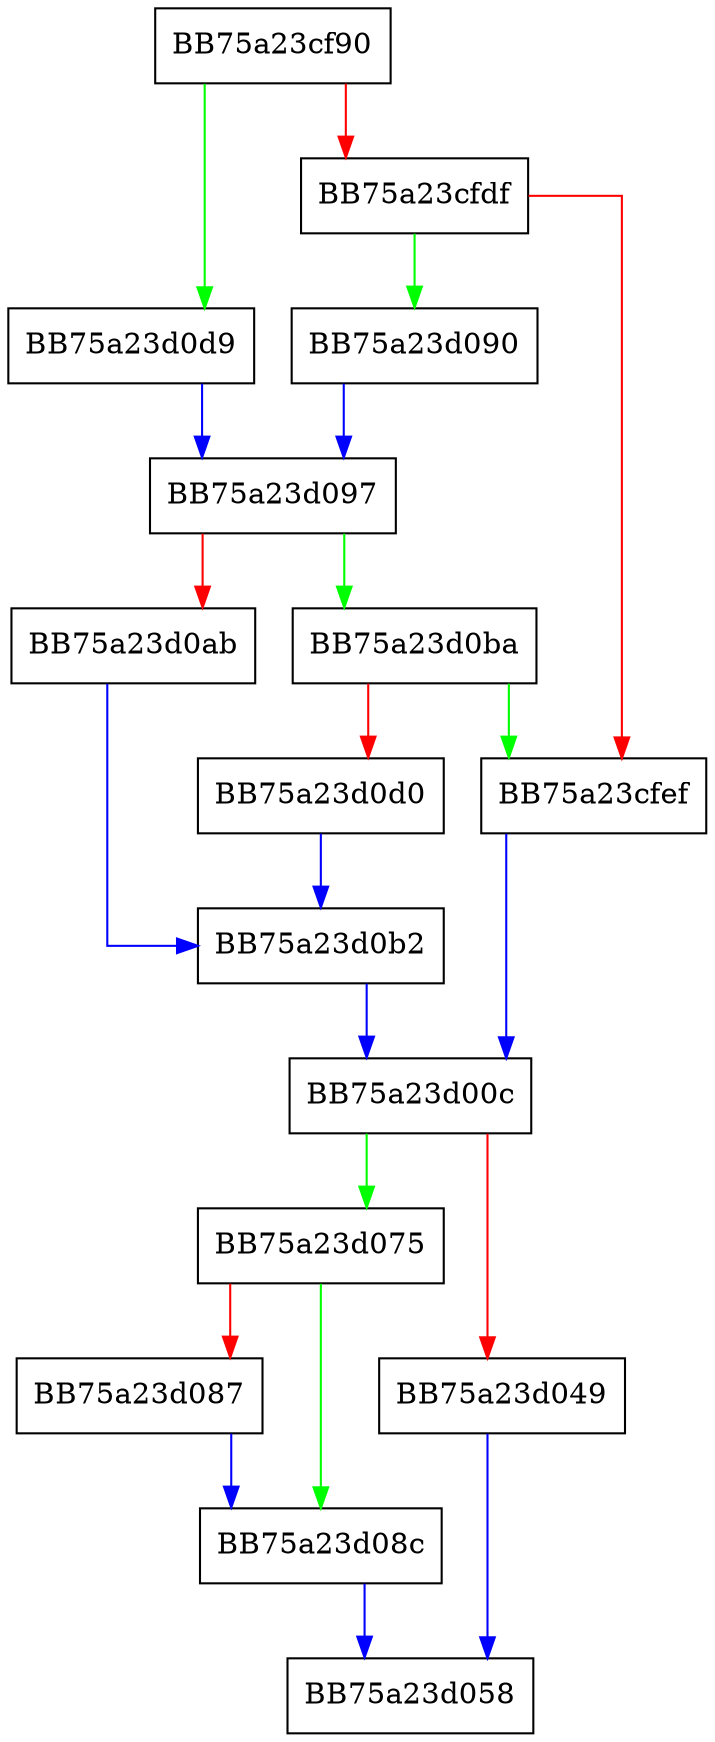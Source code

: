 digraph alu_ExGx {
  node [shape="box"];
  graph [splines=ortho];
  BB75a23cf90 -> BB75a23d0d9 [color="green"];
  BB75a23cf90 -> BB75a23cfdf [color="red"];
  BB75a23cfdf -> BB75a23d090 [color="green"];
  BB75a23cfdf -> BB75a23cfef [color="red"];
  BB75a23cfef -> BB75a23d00c [color="blue"];
  BB75a23d00c -> BB75a23d075 [color="green"];
  BB75a23d00c -> BB75a23d049 [color="red"];
  BB75a23d049 -> BB75a23d058 [color="blue"];
  BB75a23d075 -> BB75a23d08c [color="green"];
  BB75a23d075 -> BB75a23d087 [color="red"];
  BB75a23d087 -> BB75a23d08c [color="blue"];
  BB75a23d08c -> BB75a23d058 [color="blue"];
  BB75a23d090 -> BB75a23d097 [color="blue"];
  BB75a23d097 -> BB75a23d0ba [color="green"];
  BB75a23d097 -> BB75a23d0ab [color="red"];
  BB75a23d0ab -> BB75a23d0b2 [color="blue"];
  BB75a23d0b2 -> BB75a23d00c [color="blue"];
  BB75a23d0ba -> BB75a23cfef [color="green"];
  BB75a23d0ba -> BB75a23d0d0 [color="red"];
  BB75a23d0d0 -> BB75a23d0b2 [color="blue"];
  BB75a23d0d9 -> BB75a23d097 [color="blue"];
}